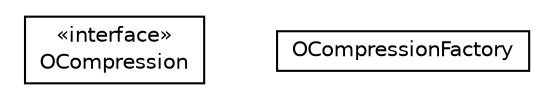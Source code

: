 #!/usr/local/bin/dot
#
# Class diagram 
# Generated by UMLGraph version R5_6-24-gf6e263 (http://www.umlgraph.org/)
#

digraph G {
	edge [fontname="Helvetica",fontsize=10,labelfontname="Helvetica",labelfontsize=10];
	node [fontname="Helvetica",fontsize=10,shape=plaintext];
	nodesep=0.25;
	ranksep=0.5;
	// com.orientechnologies.orient.core.compression.OCompression
	c249175 [label=<<table title="com.orientechnologies.orient.core.compression.OCompression" border="0" cellborder="1" cellspacing="0" cellpadding="2" port="p" href="./OCompression.html">
		<tr><td><table border="0" cellspacing="0" cellpadding="1">
<tr><td align="center" balign="center"> &#171;interface&#187; </td></tr>
<tr><td align="center" balign="center"> OCompression </td></tr>
		</table></td></tr>
		</table>>, URL="./OCompression.html", fontname="Helvetica", fontcolor="black", fontsize=10.0];
	// com.orientechnologies.orient.core.compression.OCompressionFactory
	c249176 [label=<<table title="com.orientechnologies.orient.core.compression.OCompressionFactory" border="0" cellborder="1" cellspacing="0" cellpadding="2" port="p" href="./OCompressionFactory.html">
		<tr><td><table border="0" cellspacing="0" cellpadding="1">
<tr><td align="center" balign="center"> OCompressionFactory </td></tr>
		</table></td></tr>
		</table>>, URL="./OCompressionFactory.html", fontname="Helvetica", fontcolor="black", fontsize=10.0];
}


